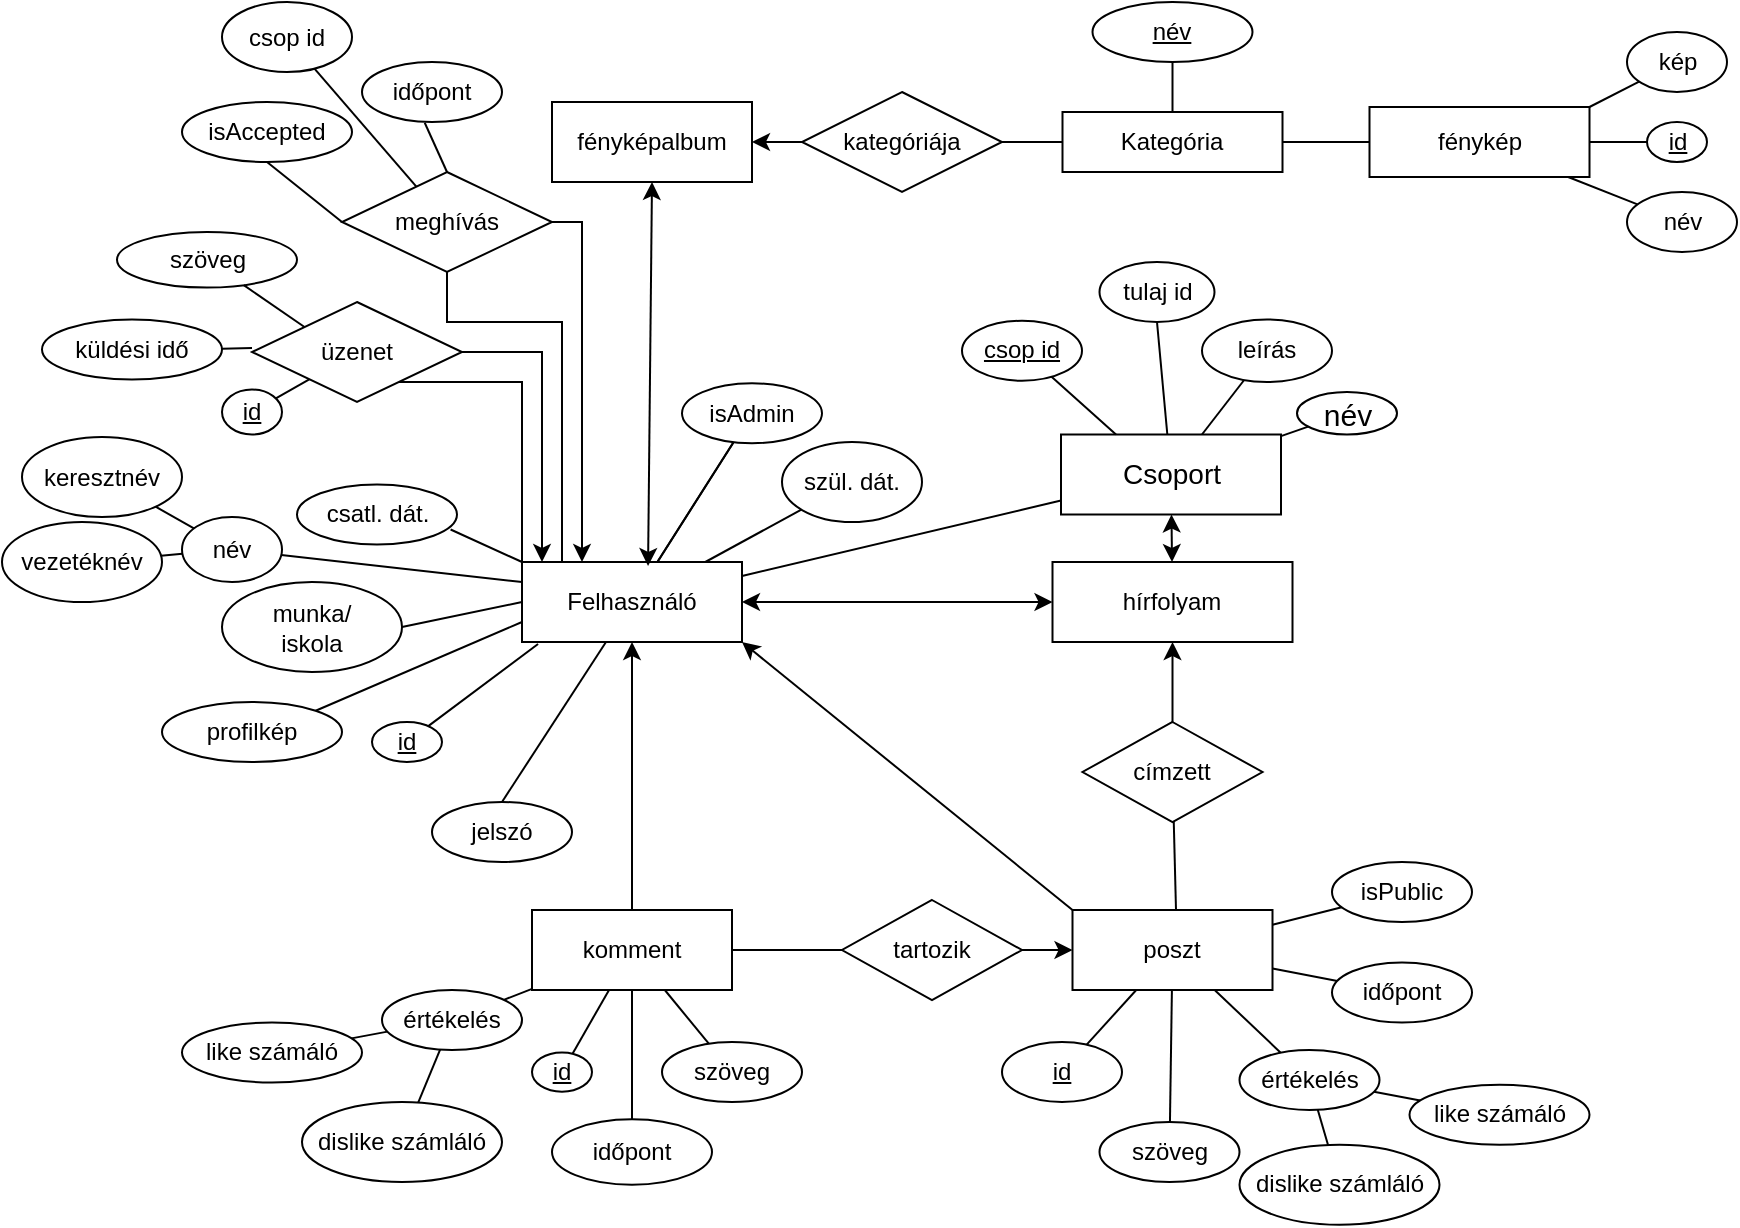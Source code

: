 <mxfile version="14.5.3" type="device"><diagram id="BIzEaqtiqzo9ck4MuoVW" name="Page-1"><mxGraphModel dx="1178" dy="663" grid="1" gridSize="10" guides="1" tooltips="1" connect="1" arrows="1" fold="1" page="1" pageScale="1" pageWidth="1600" pageHeight="1200" math="0" shadow="0"><root><mxCell id="0"/><mxCell id="1" parent="0"/><mxCell id="jYylan4pwKEx-99a-xyV-46" style="edgeStyle=none;orthogonalLoop=1;jettySize=auto;html=1;entryX=0;entryY=0;entryDx=0;entryDy=0;endArrow=none;fontSize=12;startArrow=classic;startFill=1;exitX=1;exitY=1;exitDx=0;exitDy=0;" edge="1" parent="1" source="4x_hc-eaY-hiIo18fQyG-1" target="4x_hc-eaY-hiIo18fQyG-91"><mxGeometry relative="1" as="geometry"/></mxCell><mxCell id="4x_hc-eaY-hiIo18fQyG-1" value="Felhasználó" style="rounded=0;whiteSpace=wrap;html=1;" parent="1" vertex="1"><mxGeometry x="490" y="400" width="110" height="40" as="geometry"/></mxCell><mxCell id="4x_hc-eaY-hiIo18fQyG-2" value="név" style="ellipse;whiteSpace=wrap;html=1;" parent="1" vertex="1"><mxGeometry x="320" y="377.5" width="50" height="32.5" as="geometry"/></mxCell><mxCell id="4x_hc-eaY-hiIo18fQyG-3" value="" style="endArrow=none;html=1;exitX=0;exitY=0.25;exitDx=0;exitDy=0;" parent="1" source="4x_hc-eaY-hiIo18fQyG-1" target="4x_hc-eaY-hiIo18fQyG-2" edge="1"><mxGeometry width="50" height="50" relative="1" as="geometry"><mxPoint x="600" y="400" as="sourcePoint"/><mxPoint x="710" y="470" as="targetPoint"/><Array as="points"/></mxGeometry></mxCell><mxCell id="4x_hc-eaY-hiIo18fQyG-4" value="keresztnév" style="ellipse;whiteSpace=wrap;html=1;" parent="1" vertex="1"><mxGeometry x="240" y="337.5" width="80" height="40" as="geometry"/></mxCell><mxCell id="4x_hc-eaY-hiIo18fQyG-6" value="vezetéknév" style="ellipse;whiteSpace=wrap;html=1;" parent="1" vertex="1"><mxGeometry x="230" y="380" width="80" height="40" as="geometry"/></mxCell><mxCell id="4x_hc-eaY-hiIo18fQyG-7" value="" style="endArrow=none;html=1;" parent="1" source="4x_hc-eaY-hiIo18fQyG-2" target="4x_hc-eaY-hiIo18fQyG-4" edge="1"><mxGeometry width="50" height="50" relative="1" as="geometry"><mxPoint x="660" y="520" as="sourcePoint"/><mxPoint x="710" y="470" as="targetPoint"/></mxGeometry></mxCell><mxCell id="4x_hc-eaY-hiIo18fQyG-8" value="" style="endArrow=none;html=1;" parent="1" source="4x_hc-eaY-hiIo18fQyG-2" target="4x_hc-eaY-hiIo18fQyG-6" edge="1"><mxGeometry width="50" height="50" relative="1" as="geometry"><mxPoint x="705" y="410" as="sourcePoint"/><mxPoint x="740" y="400" as="targetPoint"/></mxGeometry></mxCell><mxCell id="4x_hc-eaY-hiIo18fQyG-9" value="szül. dát." style="ellipse;whiteSpace=wrap;html=1;" parent="1" vertex="1"><mxGeometry x="620" y="340" width="70" height="40" as="geometry"/></mxCell><mxCell id="4x_hc-eaY-hiIo18fQyG-10" value="" style="endArrow=none;html=1;" parent="1" source="4x_hc-eaY-hiIo18fQyG-1" target="4x_hc-eaY-hiIo18fQyG-9" edge="1"><mxGeometry width="50" height="50" relative="1" as="geometry"><mxPoint x="715" y="420" as="sourcePoint"/><mxPoint x="750" y="410" as="targetPoint"/></mxGeometry></mxCell><mxCell id="4x_hc-eaY-hiIo18fQyG-12" value="jelszó" style="ellipse;whiteSpace=wrap;html=1;" parent="1" vertex="1"><mxGeometry x="445" y="520" width="70" height="30" as="geometry"/></mxCell><mxCell id="4x_hc-eaY-hiIo18fQyG-13" value="" style="endArrow=none;html=1;entryX=0.5;entryY=0;entryDx=0;entryDy=0;" parent="1" source="4x_hc-eaY-hiIo18fQyG-1" target="4x_hc-eaY-hiIo18fQyG-12" edge="1"><mxGeometry width="50" height="50" relative="1" as="geometry"><mxPoint x="360" y="420" as="sourcePoint"/><mxPoint x="537.5" y="390" as="targetPoint"/></mxGeometry></mxCell><mxCell id="4x_hc-eaY-hiIo18fQyG-15" value="" style="endArrow=none;html=1;" parent="1" source="4x_hc-eaY-hiIo18fQyG-1" target="4x_hc-eaY-hiIo18fQyG-14" edge="1"><mxGeometry width="50" height="50" relative="1" as="geometry"><mxPoint x="300" y="580" as="sourcePoint"/><mxPoint x="550" y="430" as="targetPoint"/></mxGeometry></mxCell><mxCell id="4x_hc-eaY-hiIo18fQyG-16" value="profilkép" style="ellipse;whiteSpace=wrap;html=1;" parent="1" vertex="1"><mxGeometry x="310" y="470" width="90" height="30" as="geometry"/></mxCell><mxCell id="4x_hc-eaY-hiIo18fQyG-17" value="" style="endArrow=none;html=1;exitX=0;exitY=0.75;exitDx=0;exitDy=0;entryX=1;entryY=0;entryDx=0;entryDy=0;" parent="1" source="4x_hc-eaY-hiIo18fQyG-1" target="4x_hc-eaY-hiIo18fQyG-16" edge="1"><mxGeometry width="50" height="50" relative="1" as="geometry"><mxPoint x="490" y="440" as="sourcePoint"/><mxPoint x="497.5" y="380" as="targetPoint"/></mxGeometry></mxCell><mxCell id="4x_hc-eaY-hiIo18fQyG-20" value="" style="endArrow=classic;html=1;entryX=0.573;entryY=0.05;entryDx=0;entryDy=0;entryPerimeter=0;exitX=0.5;exitY=1;exitDx=0;exitDy=0;startArrow=classic;startFill=1;" parent="1" source="4x_hc-eaY-hiIo18fQyG-26" target="4x_hc-eaY-hiIo18fQyG-1" edge="1"><mxGeometry width="50" height="50" relative="1" as="geometry"><mxPoint x="586.96" y="324.98" as="sourcePoint"/><mxPoint x="710" y="360" as="targetPoint"/></mxGeometry></mxCell><mxCell id="4x_hc-eaY-hiIo18fQyG-26" value="fényképalbum" style="shape=ext;margin=3;double=0;whiteSpace=wrap;html=1;align=center;" parent="1" vertex="1"><mxGeometry x="505" y="170" width="100" height="40" as="geometry"/></mxCell><mxCell id="4x_hc-eaY-hiIo18fQyG-29" value="csatl. dát." style="ellipse;whiteSpace=wrap;html=1;" parent="1" vertex="1"><mxGeometry x="377.5" y="361.25" width="80" height="30" as="geometry"/></mxCell><mxCell id="4x_hc-eaY-hiIo18fQyG-30" value="" style="endArrow=none;html=1;exitX=0;exitY=0;exitDx=0;exitDy=0;entryX=0.96;entryY=0.75;entryDx=0;entryDy=0;entryPerimeter=0;" parent="1" source="4x_hc-eaY-hiIo18fQyG-1" target="4x_hc-eaY-hiIo18fQyG-29" edge="1"><mxGeometry width="50" height="50" relative="1" as="geometry"><mxPoint x="540" y="440" as="sourcePoint"/><mxPoint x="679.52" y="456" as="targetPoint"/></mxGeometry></mxCell><mxCell id="4x_hc-eaY-hiIo18fQyG-32" value="id" style="ellipse;whiteSpace=wrap;html=1;fontStyle=4;" parent="1" vertex="1"><mxGeometry x="415" y="480" width="35" height="20" as="geometry"/></mxCell><mxCell id="4x_hc-eaY-hiIo18fQyG-33" value="" style="endArrow=none;html=1;exitX=0.073;exitY=1.025;exitDx=0;exitDy=0;exitPerimeter=0;" parent="1" source="4x_hc-eaY-hiIo18fQyG-1" target="4x_hc-eaY-hiIo18fQyG-32" edge="1"><mxGeometry width="50" height="50" relative="1" as="geometry"><mxPoint x="460" y="440" as="sourcePoint"/><mxPoint x="450" y="480" as="targetPoint"/></mxGeometry></mxCell><mxCell id="jYylan4pwKEx-99a-xyV-57" style="edgeStyle=none;orthogonalLoop=1;jettySize=auto;html=1;startArrow=none;startFill=0;endArrow=none;endFill=0;fontSize=12;" edge="1" parent="1" source="4x_hc-eaY-hiIo18fQyG-34" target="jYylan4pwKEx-99a-xyV-58"><mxGeometry relative="1" as="geometry"><mxPoint x="980" y="130" as="targetPoint"/></mxGeometry></mxCell><mxCell id="4x_hc-eaY-hiIo18fQyG-34" value="fénykép" style="shape=ext;margin=3;double=0;whiteSpace=wrap;html=1;align=center;" parent="1" vertex="1"><mxGeometry x="913.75" y="172.5" width="110" height="35" as="geometry"/></mxCell><mxCell id="4x_hc-eaY-hiIo18fQyG-44" value="név" style="ellipse;whiteSpace=wrap;html=1;" parent="1" vertex="1"><mxGeometry x="1042.5" y="215" width="55" height="30" as="geometry"/></mxCell><mxCell id="4x_hc-eaY-hiIo18fQyG-45" value="" style="endArrow=none;html=1;" parent="1" source="4x_hc-eaY-hiIo18fQyG-34" target="4x_hc-eaY-hiIo18fQyG-44" edge="1"><mxGeometry width="50" height="50" relative="1" as="geometry"><mxPoint x="1390" y="377.5" as="sourcePoint"/><mxPoint x="1699.52" y="343.5" as="targetPoint"/></mxGeometry></mxCell><mxCell id="4x_hc-eaY-hiIo18fQyG-46" value="munka/&lt;br&gt;iskola" style="ellipse;whiteSpace=wrap;html=1;" parent="1" vertex="1"><mxGeometry x="340" y="410" width="90" height="45" as="geometry"/></mxCell><mxCell id="4x_hc-eaY-hiIo18fQyG-47" value="" style="endArrow=none;html=1;exitX=0;exitY=0.5;exitDx=0;exitDy=0;entryX=1;entryY=0.5;entryDx=0;entryDy=0;" parent="1" source="4x_hc-eaY-hiIo18fQyG-1" target="4x_hc-eaY-hiIo18fQyG-46" edge="1"><mxGeometry width="50" height="50" relative="1" as="geometry"><mxPoint x="540" y="420" as="sourcePoint"/><mxPoint x="467.5" y="300" as="targetPoint"/></mxGeometry></mxCell><mxCell id="4x_hc-eaY-hiIo18fQyG-51" value="Kategória" style="rounded=0;whiteSpace=wrap;html=1;direction=west;" parent="1" vertex="1"><mxGeometry x="760.25" y="175" width="110" height="30" as="geometry"/></mxCell><mxCell id="4x_hc-eaY-hiIo18fQyG-52" value="&lt;u&gt;név&lt;/u&gt;" style="ellipse;whiteSpace=wrap;html=1;" parent="1" vertex="1"><mxGeometry x="775.25" y="120" width="80" height="30" as="geometry"/></mxCell><mxCell id="4x_hc-eaY-hiIo18fQyG-53" value="" style="endArrow=none;html=1;exitX=0.5;exitY=1;exitDx=0;exitDy=0;entryX=0.5;entryY=1;entryDx=0;entryDy=0;" parent="1" source="4x_hc-eaY-hiIo18fQyG-51" target="4x_hc-eaY-hiIo18fQyG-52" edge="1"><mxGeometry width="50" height="50" relative="1" as="geometry"><mxPoint x="960" y="125" as="sourcePoint"/><mxPoint x="1337.02" y="141" as="targetPoint"/></mxGeometry></mxCell><mxCell id="4x_hc-eaY-hiIo18fQyG-58" value="" style="endArrow=none;html=1;exitX=0;exitY=0.5;exitDx=0;exitDy=0;entryX=0;entryY=0.5;entryDx=0;entryDy=0;endFill=0;" parent="1" source="4x_hc-eaY-hiIo18fQyG-34" target="4x_hc-eaY-hiIo18fQyG-51" edge="1"><mxGeometry width="50" height="50" relative="1" as="geometry"><mxPoint x="985" y="197.5" as="sourcePoint"/><mxPoint x="920" y="157.5" as="targetPoint"/></mxGeometry></mxCell><mxCell id="4x_hc-eaY-hiIo18fQyG-59" value="kategóriája" style="shape=rhombus;perimeter=rhombusPerimeter;whiteSpace=wrap;html=1;align=center;" parent="1" vertex="1"><mxGeometry x="630" y="165" width="100" height="50" as="geometry"/></mxCell><mxCell id="4x_hc-eaY-hiIo18fQyG-60" value="" style="endArrow=none;html=1;exitX=1;exitY=0.5;exitDx=0;exitDy=0;" parent="1" source="4x_hc-eaY-hiIo18fQyG-51" target="4x_hc-eaY-hiIo18fQyG-59" edge="1"><mxGeometry width="50" height="50" relative="1" as="geometry"><mxPoint x="412.5" y="350" as="sourcePoint"/><mxPoint x="650" y="110" as="targetPoint"/></mxGeometry></mxCell><mxCell id="4x_hc-eaY-hiIo18fQyG-61" value="" style="endArrow=classic;html=1;entryX=1;entryY=0.5;entryDx=0;entryDy=0;" parent="1" source="4x_hc-eaY-hiIo18fQyG-59" target="4x_hc-eaY-hiIo18fQyG-26" edge="1"><mxGeometry width="50" height="50" relative="1" as="geometry"><mxPoint x="840" y="245" as="sourcePoint"/><mxPoint x="620" y="165" as="targetPoint"/></mxGeometry></mxCell><mxCell id="jYylan4pwKEx-99a-xyV-42" style="edgeStyle=none;orthogonalLoop=1;jettySize=auto;html=1;entryX=0.5;entryY=1;entryDx=0;entryDy=0;endArrow=none;" edge="1" parent="1" source="4x_hc-eaY-hiIo18fQyG-65" target="jYylan4pwKEx-99a-xyV-41"><mxGeometry relative="1" as="geometry"/></mxCell><mxCell id="4x_hc-eaY-hiIo18fQyG-65" value="&lt;font style=&quot;font-size: 14px&quot;&gt;Csoport&lt;/font&gt;" style="rounded=0;whiteSpace=wrap;html=1;fontSize=12;" parent="1" vertex="1"><mxGeometry x="759.5" y="336.25" width="110" height="40" as="geometry"/></mxCell><mxCell id="4x_hc-eaY-hiIo18fQyG-67" value="" style="endArrow=none;html=1;" parent="1" source="4x_hc-eaY-hiIo18fQyG-1" target="4x_hc-eaY-hiIo18fQyG-65" edge="1"><mxGeometry width="50" height="50" relative="1" as="geometry"><mxPoint x="660" y="410" as="sourcePoint"/><mxPoint x="777" y="396" as="targetPoint"/></mxGeometry></mxCell><mxCell id="4x_hc-eaY-hiIo18fQyG-69" value="csop id" style="ellipse;whiteSpace=wrap;html=1;fontStyle=4;" parent="1" vertex="1"><mxGeometry x="710" y="279.38" width="60" height="30" as="geometry"/></mxCell><mxCell id="4x_hc-eaY-hiIo18fQyG-70" value="" style="endArrow=none;html=1;exitX=0.25;exitY=0;exitDx=0;exitDy=0;" parent="1" source="4x_hc-eaY-hiIo18fQyG-65" target="4x_hc-eaY-hiIo18fQyG-69" edge="1"><mxGeometry width="50" height="50" relative="1" as="geometry"><mxPoint x="927.5" y="293.75" as="sourcePoint"/><mxPoint x="766.914" y="309.242" as="targetPoint"/></mxGeometry></mxCell><mxCell id="4x_hc-eaY-hiIo18fQyG-77" value="&lt;font style=&quot;font-size: 15px&quot;&gt;név&lt;/font&gt;" style="ellipse;whiteSpace=wrap;html=1;" parent="1" vertex="1"><mxGeometry x="877.5" y="315" width="50" height="21.25" as="geometry"/></mxCell><mxCell id="4x_hc-eaY-hiIo18fQyG-78" value="leírás" style="ellipse;whiteSpace=wrap;html=1;" parent="1" vertex="1"><mxGeometry x="830" y="278.75" width="65" height="31.25" as="geometry"/></mxCell><mxCell id="4x_hc-eaY-hiIo18fQyG-80" value="" style="endArrow=none;html=1;" parent="1" source="4x_hc-eaY-hiIo18fQyG-65" target="4x_hc-eaY-hiIo18fQyG-77" edge="1"><mxGeometry width="50" height="50" relative="1" as="geometry"><mxPoint x="877.5" y="263.75" as="sourcePoint"/><mxPoint x="927.5" y="213.75" as="targetPoint"/></mxGeometry></mxCell><mxCell id="4x_hc-eaY-hiIo18fQyG-81" value="" style="endArrow=none;html=1;" parent="1" source="4x_hc-eaY-hiIo18fQyG-65" target="4x_hc-eaY-hiIo18fQyG-78" edge="1"><mxGeometry width="50" height="50" relative="1" as="geometry"><mxPoint x="918" y="347.5" as="sourcePoint"/><mxPoint x="1007.5" y="283.75" as="targetPoint"/></mxGeometry></mxCell><mxCell id="4x_hc-eaY-hiIo18fQyG-88" value="hírfolyam" style="rounded=0;whiteSpace=wrap;html=1;" parent="1" vertex="1"><mxGeometry x="755.25" y="400" width="120" height="40" as="geometry"/></mxCell><mxCell id="4x_hc-eaY-hiIo18fQyG-89" value="" style="endArrow=classic;startArrow=classic;html=1;" parent="1" source="4x_hc-eaY-hiIo18fQyG-88" target="4x_hc-eaY-hiIo18fQyG-1" edge="1"><mxGeometry width="50" height="50" relative="1" as="geometry"><mxPoint x="660" y="510" as="sourcePoint"/><mxPoint x="710" y="460" as="targetPoint"/></mxGeometry></mxCell><mxCell id="4x_hc-eaY-hiIo18fQyG-90" value="" style="endArrow=classic;startArrow=classic;html=1;" parent="1" source="4x_hc-eaY-hiIo18fQyG-88" target="4x_hc-eaY-hiIo18fQyG-65" edge="1"><mxGeometry width="50" height="50" relative="1" as="geometry"><mxPoint x="775" y="520" as="sourcePoint"/><mxPoint x="825" y="470" as="targetPoint"/></mxGeometry></mxCell><mxCell id="4x_hc-eaY-hiIo18fQyG-91" value="poszt" style="shape=ext;margin=3;double=0;whiteSpace=wrap;html=1;align=center;" parent="1" vertex="1"><mxGeometry x="765.25" y="574" width="100" height="40" as="geometry"/></mxCell><mxCell id="4x_hc-eaY-hiIo18fQyG-92" value="címzett" style="shape=rhombus;double=0;perimeter=rhombusPerimeter;whiteSpace=wrap;html=1;align=center;rotation=0;" parent="1" vertex="1"><mxGeometry x="770.25" y="480" width="90" height="50" as="geometry"/></mxCell><mxCell id="4x_hc-eaY-hiIo18fQyG-94" value="" style="endArrow=classic;html=1;exitX=0.5;exitY=0;exitDx=0;exitDy=0;" parent="1" source="4x_hc-eaY-hiIo18fQyG-92" target="4x_hc-eaY-hiIo18fQyG-88" edge="1"><mxGeometry width="50" height="50" relative="1" as="geometry"><mxPoint x="795" y="640" as="sourcePoint"/><mxPoint x="845" y="590" as="targetPoint"/></mxGeometry></mxCell><mxCell id="jYylan4pwKEx-99a-xyV-35" style="edgeStyle=none;orthogonalLoop=1;jettySize=auto;html=1;endArrow=none;" edge="1" parent="1" source="4x_hc-eaY-hiIo18fQyG-95" target="4x_hc-eaY-hiIo18fQyG-91"><mxGeometry relative="1" as="geometry"/></mxCell><mxCell id="4x_hc-eaY-hiIo18fQyG-95" value="időpont" style="ellipse;whiteSpace=wrap;html=1;" parent="1" vertex="1"><mxGeometry x="895" y="600.25" width="70" height="30" as="geometry"/></mxCell><mxCell id="4x_hc-eaY-hiIo18fQyG-97" value="isPublic" style="ellipse;whiteSpace=wrap;html=1;" parent="1" vertex="1"><mxGeometry x="895" y="550" width="70" height="30" as="geometry"/></mxCell><mxCell id="4x_hc-eaY-hiIo18fQyG-98" value="" style="endArrow=none;html=1;" parent="1" source="4x_hc-eaY-hiIo18fQyG-91" target="4x_hc-eaY-hiIo18fQyG-97" edge="1"><mxGeometry width="50" height="50" relative="1" as="geometry"><mxPoint x="1048.75" y="732.75" as="sourcePoint"/><mxPoint x="1098.75" y="682.75" as="targetPoint"/></mxGeometry></mxCell><mxCell id="4x_hc-eaY-hiIo18fQyG-100" value="szöveg" style="ellipse;whiteSpace=wrap;html=1;" parent="1" vertex="1"><mxGeometry x="778.75" y="680" width="70" height="30" as="geometry"/></mxCell><mxCell id="4x_hc-eaY-hiIo18fQyG-101" value="" style="endArrow=none;html=1;" parent="1" source="4x_hc-eaY-hiIo18fQyG-91" target="4x_hc-eaY-hiIo18fQyG-100" edge="1"><mxGeometry width="50" height="50" relative="1" as="geometry"><mxPoint x="678.75" y="787.75" as="sourcePoint"/><mxPoint x="898.75" y="737.75" as="targetPoint"/></mxGeometry></mxCell><mxCell id="4x_hc-eaY-hiIo18fQyG-102" value="like számáló" style="ellipse;whiteSpace=wrap;html=1;" parent="1" vertex="1"><mxGeometry x="933.75" y="661.38" width="90" height="30" as="geometry"/></mxCell><mxCell id="4x_hc-eaY-hiIo18fQyG-103" value="" style="endArrow=none;html=1;" parent="1" source="4x_hc-eaY-hiIo18fQyG-108" target="4x_hc-eaY-hiIo18fQyG-102" edge="1"><mxGeometry width="50" height="50" relative="1" as="geometry"><mxPoint x="843.75" y="734" as="sourcePoint"/><mxPoint x="1013.75" y="724" as="targetPoint"/></mxGeometry></mxCell><mxCell id="4x_hc-eaY-hiIo18fQyG-104" value="dislike számláló" style="ellipse;whiteSpace=wrap;html=1;" parent="1" vertex="1"><mxGeometry x="848.75" y="691.38" width="100" height="40" as="geometry"/></mxCell><mxCell id="4x_hc-eaY-hiIo18fQyG-105" value="" style="endArrow=none;html=1;" parent="1" source="4x_hc-eaY-hiIo18fQyG-108" target="4x_hc-eaY-hiIo18fQyG-104" edge="1"><mxGeometry width="50" height="50" relative="1" as="geometry"><mxPoint x="903.75" y="789" as="sourcePoint"/><mxPoint x="1053.75" y="774" as="targetPoint"/></mxGeometry></mxCell><mxCell id="4x_hc-eaY-hiIo18fQyG-108" value="értékelés" style="ellipse;whiteSpace=wrap;html=1;" parent="1" vertex="1"><mxGeometry x="848.75" y="644" width="70" height="30" as="geometry"/></mxCell><mxCell id="4x_hc-eaY-hiIo18fQyG-109" value="" style="endArrow=none;html=1;" parent="1" source="4x_hc-eaY-hiIo18fQyG-91" target="4x_hc-eaY-hiIo18fQyG-108" edge="1"><mxGeometry width="50" height="50" relative="1" as="geometry"><mxPoint x="797.75" y="792.75" as="sourcePoint"/><mxPoint x="978.75" y="820.75" as="targetPoint"/></mxGeometry></mxCell><mxCell id="4x_hc-eaY-hiIo18fQyG-111" value="id" style="ellipse;whiteSpace=wrap;html=1;fontStyle=4" parent="1" vertex="1"><mxGeometry x="730" y="640" width="60" height="30" as="geometry"/></mxCell><mxCell id="4x_hc-eaY-hiIo18fQyG-112" value="" style="endArrow=none;html=1;" parent="1" source="4x_hc-eaY-hiIo18fQyG-111" target="4x_hc-eaY-hiIo18fQyG-91" edge="1"><mxGeometry width="50" height="50" relative="1" as="geometry"><mxPoint x="883.75" y="722.75" as="sourcePoint"/><mxPoint x="688.75" y="722.75" as="targetPoint"/></mxGeometry></mxCell><mxCell id="jYylan4pwKEx-99a-xyV-51" style="edgeStyle=none;orthogonalLoop=1;jettySize=auto;html=1;startArrow=none;startFill=0;endArrow=none;endFill=0;fontSize=12;entryX=0.5;entryY=0;entryDx=0;entryDy=0;" edge="1" parent="1" source="4x_hc-eaY-hiIo18fQyG-114" target="jYylan4pwKEx-99a-xyV-52"><mxGeometry relative="1" as="geometry"><mxPoint x="548" y="680" as="targetPoint"/></mxGeometry></mxCell><mxCell id="jYylan4pwKEx-99a-xyV-55" style="edgeStyle=none;orthogonalLoop=1;jettySize=auto;html=1;startArrow=none;startFill=0;endArrow=none;endFill=0;fontSize=12;" edge="1" parent="1" source="4x_hc-eaY-hiIo18fQyG-114" target="jYylan4pwKEx-99a-xyV-56"><mxGeometry relative="1" as="geometry"><mxPoint x="470" y="750" as="targetPoint"/></mxGeometry></mxCell><mxCell id="4x_hc-eaY-hiIo18fQyG-114" value="komment" style="shape=ext;margin=3;double=0;whiteSpace=wrap;html=1;align=center;" parent="1" vertex="1"><mxGeometry x="495" y="574" width="100" height="40" as="geometry"/></mxCell><mxCell id="4x_hc-eaY-hiIo18fQyG-115" value="tartozik" style="shape=rhombus;double=0;perimeter=rhombusPerimeter;whiteSpace=wrap;html=1;align=center;rotation=0;" parent="1" vertex="1"><mxGeometry x="650" y="569" width="90" height="50" as="geometry"/></mxCell><mxCell id="4x_hc-eaY-hiIo18fQyG-116" value="" style="endArrow=none;html=1;" parent="1" source="4x_hc-eaY-hiIo18fQyG-114" target="4x_hc-eaY-hiIo18fQyG-115" edge="1"><mxGeometry width="50" height="50" relative="1" as="geometry"><mxPoint x="726.25" y="904" as="sourcePoint"/><mxPoint x="776.25" y="854" as="targetPoint"/></mxGeometry></mxCell><mxCell id="4x_hc-eaY-hiIo18fQyG-117" value="" style="endArrow=classic;html=1;" parent="1" source="4x_hc-eaY-hiIo18fQyG-115" target="4x_hc-eaY-hiIo18fQyG-91" edge="1"><mxGeometry width="50" height="50" relative="1" as="geometry"><mxPoint x="841.25" y="671.5" as="sourcePoint"/><mxPoint x="891.25" y="621.5" as="targetPoint"/></mxGeometry></mxCell><mxCell id="4x_hc-eaY-hiIo18fQyG-118" value="" style="endArrow=classic;html=1;exitX=0.5;exitY=0;exitDx=0;exitDy=0;entryX=0.5;entryY=1;entryDx=0;entryDy=0;" parent="1" source="4x_hc-eaY-hiIo18fQyG-114" target="4x_hc-eaY-hiIo18fQyG-1" edge="1"><mxGeometry width="50" height="50" relative="1" as="geometry"><mxPoint x="600" y="700" as="sourcePoint"/><mxPoint x="500" y="480" as="targetPoint"/></mxGeometry></mxCell><mxCell id="4x_hc-eaY-hiIo18fQyG-119" value="like számáló" style="ellipse;whiteSpace=wrap;html=1;" parent="1" vertex="1"><mxGeometry x="320" y="630.25" width="90" height="30" as="geometry"/></mxCell><mxCell id="4x_hc-eaY-hiIo18fQyG-120" value="" style="endArrow=none;html=1;" parent="1" source="4x_hc-eaY-hiIo18fQyG-123" target="4x_hc-eaY-hiIo18fQyG-119" edge="1"><mxGeometry width="50" height="50" relative="1" as="geometry"><mxPoint x="356.25" y="594" as="sourcePoint"/><mxPoint x="526.25" y="584" as="targetPoint"/></mxGeometry></mxCell><mxCell id="4x_hc-eaY-hiIo18fQyG-121" value="dislike számláló" style="ellipse;whiteSpace=wrap;html=1;" parent="1" vertex="1"><mxGeometry x="380" y="670" width="100" height="40" as="geometry"/></mxCell><mxCell id="4x_hc-eaY-hiIo18fQyG-122" value="" style="endArrow=none;html=1;" parent="1" source="4x_hc-eaY-hiIo18fQyG-123" target="4x_hc-eaY-hiIo18fQyG-121" edge="1"><mxGeometry width="50" height="50" relative="1" as="geometry"><mxPoint x="416.25" y="649" as="sourcePoint"/><mxPoint x="566.25" y="634" as="targetPoint"/></mxGeometry></mxCell><mxCell id="4x_hc-eaY-hiIo18fQyG-123" value="értékelés" style="ellipse;whiteSpace=wrap;html=1;" parent="1" vertex="1"><mxGeometry x="420" y="614" width="70" height="30" as="geometry"/></mxCell><mxCell id="4x_hc-eaY-hiIo18fQyG-124" value="" style="endArrow=none;html=1;" parent="1" source="4x_hc-eaY-hiIo18fQyG-114" target="4x_hc-eaY-hiIo18fQyG-123" edge="1"><mxGeometry width="50" height="50" relative="1" as="geometry"><mxPoint x="441.25" y="574" as="sourcePoint"/><mxPoint x="616.25" y="612" as="targetPoint"/></mxGeometry></mxCell><mxCell id="4x_hc-eaY-hiIo18fQyG-125" value="szöveg" style="ellipse;whiteSpace=wrap;html=1;" parent="1" vertex="1"><mxGeometry x="560" y="640" width="70" height="30" as="geometry"/></mxCell><mxCell id="4x_hc-eaY-hiIo18fQyG-126" value="" style="endArrow=none;html=1;" parent="1" source="4x_hc-eaY-hiIo18fQyG-114" target="4x_hc-eaY-hiIo18fQyG-125" edge="1"><mxGeometry width="50" height="50" relative="1" as="geometry"><mxPoint x="523.75" y="731.5" as="sourcePoint"/><mxPoint x="618.75" y="706.5" as="targetPoint"/></mxGeometry></mxCell><mxCell id="jYylan4pwKEx-99a-xyV-27" style="edgeStyle=orthogonalEdgeStyle;rounded=0;orthogonalLoop=1;jettySize=auto;html=1;exitX=1;exitY=0.5;exitDx=0;exitDy=0;" edge="1" parent="1" source="jYylan4pwKEx-99a-xyV-29"><mxGeometry relative="1" as="geometry"><mxPoint x="470" y="190" as="sourcePoint"/><mxPoint x="500" y="400" as="targetPoint"/><Array as="points"><mxPoint x="500" y="295"/><mxPoint x="500" y="400"/></Array></mxGeometry></mxCell><mxCell id="4x_hc-eaY-hiIo18fQyG-136" value="küldési idő" style="ellipse;whiteSpace=wrap;html=1;" parent="1" vertex="1"><mxGeometry x="250" y="278.75" width="90" height="30" as="geometry"/></mxCell><mxCell id="4x_hc-eaY-hiIo18fQyG-137" value="" style="endArrow=none;html=1;" parent="1" target="4x_hc-eaY-hiIo18fQyG-136" edge="1"><mxGeometry width="50" height="50" relative="1" as="geometry"><mxPoint x="355" y="293" as="sourcePoint"/><mxPoint x="512.37" y="157.8" as="targetPoint"/></mxGeometry></mxCell><mxCell id="4x_hc-eaY-hiIo18fQyG-138" value="szöveg" style="ellipse;whiteSpace=wrap;html=1;" parent="1" vertex="1"><mxGeometry x="287.5" y="235.0" width="90" height="27.8" as="geometry"/></mxCell><mxCell id="4x_hc-eaY-hiIo18fQyG-139" value="" style="endArrow=none;html=1;exitX=0;exitY=0;exitDx=0;exitDy=0;" parent="1" source="jYylan4pwKEx-99a-xyV-29" target="4x_hc-eaY-hiIo18fQyG-138" edge="1"><mxGeometry width="50" height="50" relative="1" as="geometry"><mxPoint x="389.04" y="178" as="sourcePoint"/><mxPoint x="600" y="142.8" as="targetPoint"/></mxGeometry></mxCell><mxCell id="4x_hc-eaY-hiIo18fQyG-149" value="időpont" style="ellipse;whiteSpace=wrap;html=1;" parent="1" vertex="1"><mxGeometry x="410" y="150" width="70" height="30" as="geometry"/></mxCell><mxCell id="4x_hc-eaY-hiIo18fQyG-150" value="" style="endArrow=none;html=1;exitX=0.5;exitY=0;exitDx=0;exitDy=0;entryX=0.448;entryY=1.013;entryDx=0;entryDy=0;entryPerimeter=0;" parent="1" source="jYylan4pwKEx-99a-xyV-31" target="4x_hc-eaY-hiIo18fQyG-149" edge="1"><mxGeometry width="50" height="50" relative="1" as="geometry"><mxPoint x="1072.5" y="410.0" as="sourcePoint"/><mxPoint x="1190" y="370" as="targetPoint"/></mxGeometry></mxCell><mxCell id="4x_hc-eaY-hiIo18fQyG-151" value="isAccepted" style="ellipse;whiteSpace=wrap;html=1;" parent="1" vertex="1"><mxGeometry x="320" y="170" width="85" height="30" as="geometry"/></mxCell><mxCell id="4x_hc-eaY-hiIo18fQyG-152" value="" style="endArrow=none;html=1;exitX=0;exitY=0.5;exitDx=0;exitDy=0;entryX=0.5;entryY=1;entryDx=0;entryDy=0;" parent="1" source="jYylan4pwKEx-99a-xyV-31" target="4x_hc-eaY-hiIo18fQyG-151" edge="1"><mxGeometry width="50" height="50" relative="1" as="geometry"><mxPoint x="1100" y="390.0" as="sourcePoint"/><mxPoint x="1270" y="255" as="targetPoint"/></mxGeometry></mxCell><mxCell id="jYylan4pwKEx-99a-xyV-30" style="edgeStyle=orthogonalEdgeStyle;rounded=0;orthogonalLoop=1;jettySize=auto;html=1;entryX=0;entryY=0;entryDx=0;entryDy=0;endArrow=none;endFill=0;" edge="1" parent="1" source="jYylan4pwKEx-99a-xyV-29" target="4x_hc-eaY-hiIo18fQyG-1"><mxGeometry relative="1" as="geometry"><Array as="points"><mxPoint x="490" y="310"/></Array></mxGeometry></mxCell><mxCell id="jYylan4pwKEx-99a-xyV-53" style="edgeStyle=none;orthogonalLoop=1;jettySize=auto;html=1;startArrow=none;startFill=0;endArrow=none;endFill=0;fontSize=12;" edge="1" parent="1" source="jYylan4pwKEx-99a-xyV-29" target="jYylan4pwKEx-99a-xyV-54"><mxGeometry relative="1" as="geometry"><mxPoint x="270" y="260" as="targetPoint"/></mxGeometry></mxCell><mxCell id="jYylan4pwKEx-99a-xyV-29" value="üzenet" style="rhombus;whiteSpace=wrap;html=1;rounded=0;sketch=0;" vertex="1" parent="1"><mxGeometry x="355" y="270" width="105" height="50" as="geometry"/></mxCell><mxCell id="jYylan4pwKEx-99a-xyV-32" style="edgeStyle=orthogonalEdgeStyle;rounded=0;orthogonalLoop=1;jettySize=auto;html=1;endArrow=none;endFill=0;" edge="1" parent="1" source="jYylan4pwKEx-99a-xyV-31"><mxGeometry relative="1" as="geometry"><mxPoint x="510" y="400" as="targetPoint"/><Array as="points"><mxPoint x="453" y="280"/><mxPoint x="510" y="280"/></Array></mxGeometry></mxCell><mxCell id="jYylan4pwKEx-99a-xyV-33" style="edgeStyle=orthogonalEdgeStyle;rounded=0;orthogonalLoop=1;jettySize=auto;html=1;" edge="1" parent="1" source="jYylan4pwKEx-99a-xyV-31"><mxGeometry relative="1" as="geometry"><mxPoint x="520" y="400" as="targetPoint"/><Array as="points"><mxPoint x="520" y="230"/></Array></mxGeometry></mxCell><mxCell id="jYylan4pwKEx-99a-xyV-31" value="meghívás" style="rhombus;whiteSpace=wrap;html=1;rounded=0;sketch=0;" vertex="1" parent="1"><mxGeometry x="400" y="205" width="105" height="50" as="geometry"/></mxCell><mxCell id="jYylan4pwKEx-99a-xyV-36" value="" style="endArrow=none;html=1;" edge="1" parent="1" target="4x_hc-eaY-hiIo18fQyG-92"><mxGeometry width="50" height="50" relative="1" as="geometry"><mxPoint x="817" y="574" as="sourcePoint"/><mxPoint x="851.631" y="557.434" as="targetPoint"/></mxGeometry></mxCell><mxCell id="jYylan4pwKEx-99a-xyV-41" value="tulaj id" style="ellipse;whiteSpace=wrap;html=1;rounded=0;sketch=0;fontStyle=0" vertex="1" parent="1"><mxGeometry x="778.75" y="250" width="57.5" height="30" as="geometry"/></mxCell><mxCell id="4x_hc-eaY-hiIo18fQyG-14" value="isAdmin" style="ellipse;whiteSpace=wrap;html=1;" parent="1" vertex="1"><mxGeometry x="570" y="310.63" width="70" height="30" as="geometry"/></mxCell><mxCell id="jYylan4pwKEx-99a-xyV-45" value="" style="endArrow=none;html=1;" edge="1" parent="1" source="4x_hc-eaY-hiIo18fQyG-1" target="4x_hc-eaY-hiIo18fQyG-14"><mxGeometry width="50" height="50" relative="1" as="geometry"><mxPoint x="562.56" y="400" as="sourcePoint"/><mxPoint x="619.299" y="335.375" as="targetPoint"/></mxGeometry></mxCell><mxCell id="jYylan4pwKEx-99a-xyV-48" style="edgeStyle=none;orthogonalLoop=1;jettySize=auto;html=1;startArrow=none;startFill=0;endArrow=none;fontSize=12;" edge="1" parent="1" source="jYylan4pwKEx-99a-xyV-47" target="jYylan4pwKEx-99a-xyV-31"><mxGeometry relative="1" as="geometry"/></mxCell><mxCell id="jYylan4pwKEx-99a-xyV-47" value="csop id" style="ellipse;whiteSpace=wrap;html=1;rounded=0;sketch=0;fontSize=12;" vertex="1" parent="1"><mxGeometry x="340" y="120" width="65" height="35" as="geometry"/></mxCell><mxCell id="jYylan4pwKEx-99a-xyV-50" style="edgeStyle=none;orthogonalLoop=1;jettySize=auto;html=1;entryX=1;entryY=0;entryDx=0;entryDy=0;startArrow=none;startFill=0;endArrow=none;endFill=0;fontSize=12;" edge="1" parent="1" source="jYylan4pwKEx-99a-xyV-49" target="4x_hc-eaY-hiIo18fQyG-34"><mxGeometry relative="1" as="geometry"/></mxCell><mxCell id="jYylan4pwKEx-99a-xyV-49" value="kép" style="ellipse;whiteSpace=wrap;html=1;rounded=0;sketch=0;fontSize=12;" vertex="1" parent="1"><mxGeometry x="1042.5" y="135" width="50" height="30" as="geometry"/></mxCell><mxCell id="jYylan4pwKEx-99a-xyV-52" value="időpont" style="ellipse;whiteSpace=wrap;html=1;rounded=0;sketch=0;fontSize=12;" vertex="1" parent="1"><mxGeometry x="505" y="678.63" width="80" height="32.75" as="geometry"/></mxCell><mxCell id="jYylan4pwKEx-99a-xyV-54" value="id" style="ellipse;whiteSpace=wrap;html=1;fontStyle=4" vertex="1" parent="1"><mxGeometry x="340" y="313.75" width="30" height="22.5" as="geometry"/></mxCell><mxCell id="jYylan4pwKEx-99a-xyV-56" value="id" style="ellipse;whiteSpace=wrap;html=1;fontStyle=4" vertex="1" parent="1"><mxGeometry x="495" y="645.19" width="30" height="19.63" as="geometry"/></mxCell><mxCell id="jYylan4pwKEx-99a-xyV-58" value="id" style="ellipse;whiteSpace=wrap;html=1;fontStyle=4" vertex="1" parent="1"><mxGeometry x="1052.5" y="180" width="30" height="20" as="geometry"/></mxCell></root></mxGraphModel></diagram></mxfile>